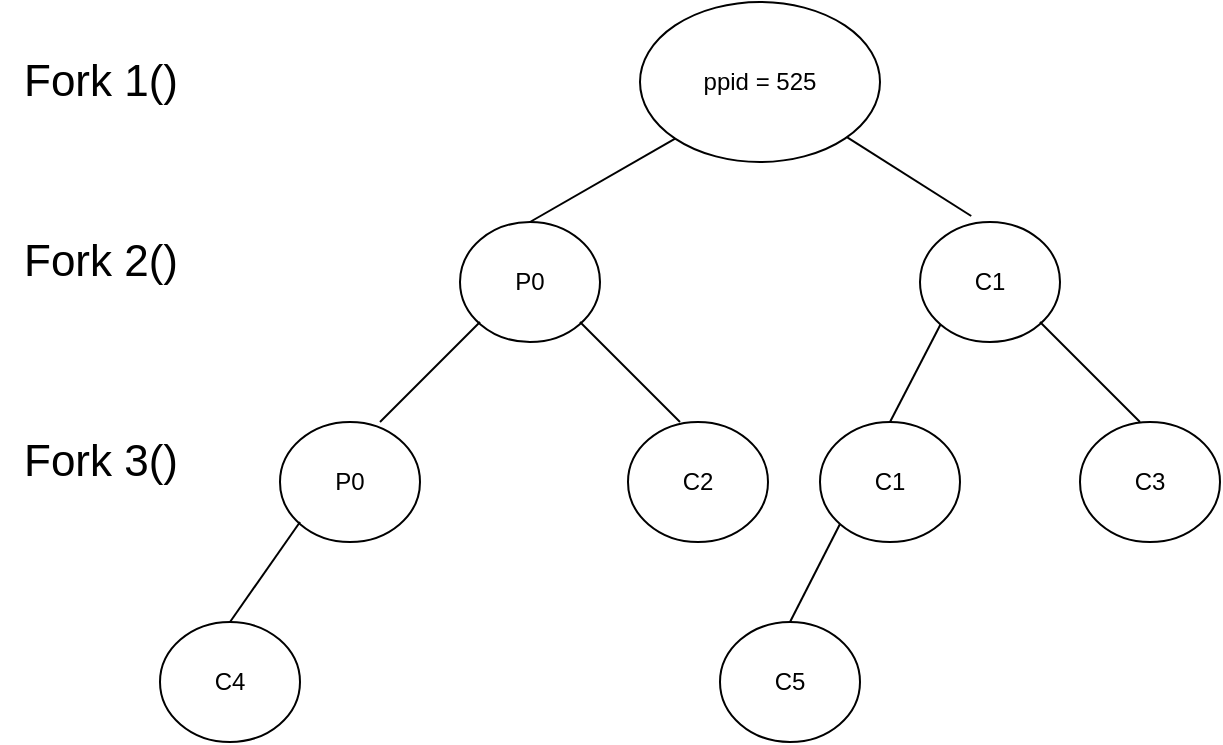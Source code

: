 <mxfile version="26.2.14">
  <diagram name="Page-1" id="bAZHGlXdKWSdfLGn8ovX">
    <mxGraphModel dx="1810" dy="472" grid="1" gridSize="10" guides="1" tooltips="1" connect="1" arrows="1" fold="1" page="1" pageScale="1" pageWidth="827" pageHeight="1169" math="0" shadow="0">
      <root>
        <mxCell id="0" />
        <mxCell id="1" parent="0" />
        <mxCell id="zZiNWAxPbnLOFrNKwumK-1" value="ppid = 525" style="ellipse;whiteSpace=wrap;html=1;" vertex="1" parent="1">
          <mxGeometry x="330" y="30" width="120" height="80" as="geometry" />
        </mxCell>
        <mxCell id="zZiNWAxPbnLOFrNKwumK-2" value="" style="endArrow=none;html=1;rounded=0;exitX=0.5;exitY=0;exitDx=0;exitDy=0;entryX=0;entryY=1;entryDx=0;entryDy=0;" edge="1" parent="1" source="zZiNWAxPbnLOFrNKwumK-5" target="zZiNWAxPbnLOFrNKwumK-1">
          <mxGeometry width="50" height="50" relative="1" as="geometry">
            <mxPoint x="310" y="150" as="sourcePoint" />
            <mxPoint x="360" y="100" as="targetPoint" />
          </mxGeometry>
        </mxCell>
        <mxCell id="zZiNWAxPbnLOFrNKwumK-3" value="C1" style="ellipse;whiteSpace=wrap;html=1;" vertex="1" parent="1">
          <mxGeometry x="470" y="140" width="70" height="60" as="geometry" />
        </mxCell>
        <mxCell id="zZiNWAxPbnLOFrNKwumK-4" value="" style="endArrow=none;html=1;rounded=0;exitX=0.366;exitY=-0.05;exitDx=0;exitDy=0;exitPerimeter=0;" edge="1" parent="1" source="zZiNWAxPbnLOFrNKwumK-3" target="zZiNWAxPbnLOFrNKwumK-1">
          <mxGeometry width="50" height="50" relative="1" as="geometry">
            <mxPoint x="470" y="140" as="sourcePoint" />
            <mxPoint x="440" y="100" as="targetPoint" />
          </mxGeometry>
        </mxCell>
        <mxCell id="zZiNWAxPbnLOFrNKwumK-5" value="P0" style="ellipse;whiteSpace=wrap;html=1;" vertex="1" parent="1">
          <mxGeometry x="240" y="140" width="70" height="60" as="geometry" />
        </mxCell>
        <mxCell id="zZiNWAxPbnLOFrNKwumK-6" value="&lt;font style=&quot;font-size: 22px;&quot;&gt;Fork 1()&lt;/font&gt;" style="text;html=1;align=center;verticalAlign=middle;resizable=0;points=[];autosize=1;strokeColor=none;fillColor=none;" vertex="1" parent="1">
          <mxGeometry x="10" y="50" width="100" height="40" as="geometry" />
        </mxCell>
        <mxCell id="zZiNWAxPbnLOFrNKwumK-7" value="&lt;font style=&quot;font-size: 22px;&quot;&gt;Fork 2()&lt;/font&gt;" style="text;html=1;align=center;verticalAlign=middle;resizable=0;points=[];autosize=1;strokeColor=none;fillColor=none;" vertex="1" parent="1">
          <mxGeometry x="10" y="140" width="100" height="40" as="geometry" />
        </mxCell>
        <mxCell id="zZiNWAxPbnLOFrNKwumK-8" value="" style="endArrow=none;html=1;rounded=0;" edge="1" parent="1">
          <mxGeometry width="50" height="50" relative="1" as="geometry">
            <mxPoint x="200" y="240" as="sourcePoint" />
            <mxPoint x="250" y="190" as="targetPoint" />
          </mxGeometry>
        </mxCell>
        <mxCell id="zZiNWAxPbnLOFrNKwumK-9" value="" style="endArrow=none;html=1;rounded=0;" edge="1" parent="1">
          <mxGeometry width="50" height="50" relative="1" as="geometry">
            <mxPoint x="350" y="240" as="sourcePoint" />
            <mxPoint x="300" y="190" as="targetPoint" />
          </mxGeometry>
        </mxCell>
        <mxCell id="zZiNWAxPbnLOFrNKwumK-10" value="C2" style="ellipse;whiteSpace=wrap;html=1;" vertex="1" parent="1">
          <mxGeometry x="324" y="240" width="70" height="60" as="geometry" />
        </mxCell>
        <mxCell id="zZiNWAxPbnLOFrNKwumK-11" value="P0" style="ellipse;whiteSpace=wrap;html=1;" vertex="1" parent="1">
          <mxGeometry x="150" y="240" width="70" height="60" as="geometry" />
        </mxCell>
        <mxCell id="zZiNWAxPbnLOFrNKwumK-13" value="C1" style="ellipse;whiteSpace=wrap;html=1;" vertex="1" parent="1">
          <mxGeometry x="420" y="240" width="70" height="60" as="geometry" />
        </mxCell>
        <mxCell id="zZiNWAxPbnLOFrNKwumK-14" value="" style="endArrow=none;html=1;rounded=0;entryX=0;entryY=1;entryDx=0;entryDy=0;exitX=0.5;exitY=0;exitDx=0;exitDy=0;" edge="1" parent="1" source="zZiNWAxPbnLOFrNKwumK-13" target="zZiNWAxPbnLOFrNKwumK-3">
          <mxGeometry width="50" height="50" relative="1" as="geometry">
            <mxPoint x="450" y="250" as="sourcePoint" />
            <mxPoint x="500" y="200" as="targetPoint" />
          </mxGeometry>
        </mxCell>
        <mxCell id="zZiNWAxPbnLOFrNKwumK-15" value="C3" style="ellipse;whiteSpace=wrap;html=1;" vertex="1" parent="1">
          <mxGeometry x="550" y="240" width="70" height="60" as="geometry" />
        </mxCell>
        <mxCell id="zZiNWAxPbnLOFrNKwumK-16" value="" style="endArrow=none;html=1;rounded=0;" edge="1" parent="1">
          <mxGeometry width="50" height="50" relative="1" as="geometry">
            <mxPoint x="580" y="240" as="sourcePoint" />
            <mxPoint x="530" y="190" as="targetPoint" />
          </mxGeometry>
        </mxCell>
        <mxCell id="zZiNWAxPbnLOFrNKwumK-18" value="" style="endArrow=none;html=1;rounded=0;exitX=0.5;exitY=0;exitDx=0;exitDy=0;" edge="1" parent="1" source="zZiNWAxPbnLOFrNKwumK-21">
          <mxGeometry width="50" height="50" relative="1" as="geometry">
            <mxPoint x="110" y="340" as="sourcePoint" />
            <mxPoint x="160" y="290" as="targetPoint" />
          </mxGeometry>
        </mxCell>
        <mxCell id="zZiNWAxPbnLOFrNKwumK-21" value="C4" style="ellipse;whiteSpace=wrap;html=1;" vertex="1" parent="1">
          <mxGeometry x="90" y="340" width="70" height="60" as="geometry" />
        </mxCell>
        <mxCell id="zZiNWAxPbnLOFrNKwumK-22" value="&lt;font style=&quot;font-size: 22px;&quot;&gt;Fork 3()&lt;/font&gt;" style="text;html=1;align=center;verticalAlign=middle;resizable=0;points=[];autosize=1;strokeColor=none;fillColor=none;" vertex="1" parent="1">
          <mxGeometry x="10" y="240" width="100" height="40" as="geometry" />
        </mxCell>
        <mxCell id="zZiNWAxPbnLOFrNKwumK-24" value="C5" style="ellipse;whiteSpace=wrap;html=1;" vertex="1" parent="1">
          <mxGeometry x="370" y="340" width="70" height="60" as="geometry" />
        </mxCell>
        <mxCell id="zZiNWAxPbnLOFrNKwumK-25" value="" style="endArrow=none;html=1;rounded=0;entryX=0;entryY=1;entryDx=0;entryDy=0;exitX=0.5;exitY=0;exitDx=0;exitDy=0;" edge="1" parent="1" source="zZiNWAxPbnLOFrNKwumK-24">
          <mxGeometry width="50" height="50" relative="1" as="geometry">
            <mxPoint x="400" y="350" as="sourcePoint" />
            <mxPoint x="430" y="291" as="targetPoint" />
          </mxGeometry>
        </mxCell>
      </root>
    </mxGraphModel>
  </diagram>
</mxfile>
